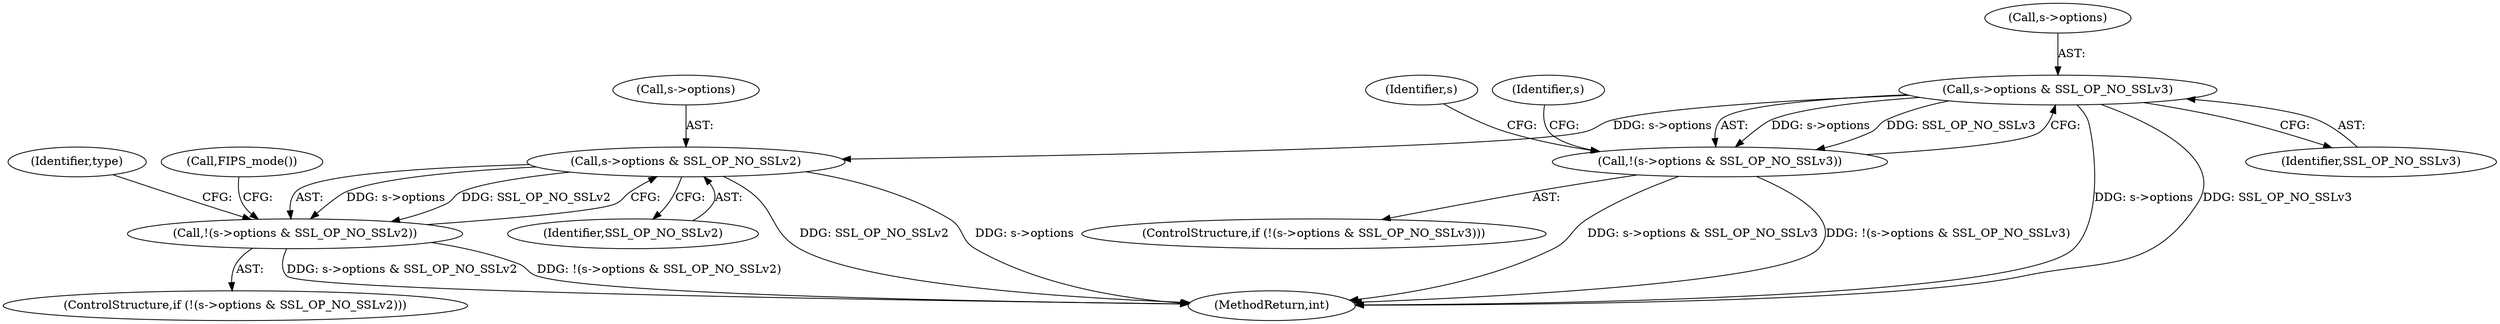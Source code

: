 digraph "0_openssl_b82924741b4bd590da890619be671f4635e46c2b@pointer" {
"1000346" [label="(Call,s->options & SSL_OP_NO_SSLv3)"];
"1000345" [label="(Call,!(s->options & SSL_OP_NO_SSLv3))"];
"1000365" [label="(Call,s->options & SSL_OP_NO_SSLv2)"];
"1000364" [label="(Call,!(s->options & SSL_OP_NO_SSLv2))"];
"1000365" [label="(Call,s->options & SSL_OP_NO_SSLv2)"];
"1000369" [label="(Identifier,SSL_OP_NO_SSLv2)"];
"1000346" [label="(Call,s->options & SSL_OP_NO_SSLv3)"];
"1000354" [label="(Identifier,s)"];
"1000344" [label="(ControlStructure,if (!(s->options & SSL_OP_NO_SSLv3)))"];
"1000366" [label="(Call,s->options)"];
"1001102" [label="(MethodReturn,int)"];
"1000367" [label="(Identifier,s)"];
"1000371" [label="(Identifier,type)"];
"1000364" [label="(Call,!(s->options & SSL_OP_NO_SSLv2))"];
"1000363" [label="(ControlStructure,if (!(s->options & SSL_OP_NO_SSLv2)))"];
"1000345" [label="(Call,!(s->options & SSL_OP_NO_SSLv3))"];
"1000347" [label="(Call,s->options)"];
"1000590" [label="(Call,FIPS_mode())"];
"1000350" [label="(Identifier,SSL_OP_NO_SSLv3)"];
"1000346" -> "1000345"  [label="AST: "];
"1000346" -> "1000350"  [label="CFG: "];
"1000347" -> "1000346"  [label="AST: "];
"1000350" -> "1000346"  [label="AST: "];
"1000345" -> "1000346"  [label="CFG: "];
"1000346" -> "1001102"  [label="DDG: s->options"];
"1000346" -> "1001102"  [label="DDG: SSL_OP_NO_SSLv3"];
"1000346" -> "1000345"  [label="DDG: s->options"];
"1000346" -> "1000345"  [label="DDG: SSL_OP_NO_SSLv3"];
"1000346" -> "1000365"  [label="DDG: s->options"];
"1000345" -> "1000344"  [label="AST: "];
"1000354" -> "1000345"  [label="CFG: "];
"1000367" -> "1000345"  [label="CFG: "];
"1000345" -> "1001102"  [label="DDG: s->options & SSL_OP_NO_SSLv3"];
"1000345" -> "1001102"  [label="DDG: !(s->options & SSL_OP_NO_SSLv3)"];
"1000365" -> "1000364"  [label="AST: "];
"1000365" -> "1000369"  [label="CFG: "];
"1000366" -> "1000365"  [label="AST: "];
"1000369" -> "1000365"  [label="AST: "];
"1000364" -> "1000365"  [label="CFG: "];
"1000365" -> "1001102"  [label="DDG: SSL_OP_NO_SSLv2"];
"1000365" -> "1001102"  [label="DDG: s->options"];
"1000365" -> "1000364"  [label="DDG: s->options"];
"1000365" -> "1000364"  [label="DDG: SSL_OP_NO_SSLv2"];
"1000364" -> "1000363"  [label="AST: "];
"1000371" -> "1000364"  [label="CFG: "];
"1000590" -> "1000364"  [label="CFG: "];
"1000364" -> "1001102"  [label="DDG: s->options & SSL_OP_NO_SSLv2"];
"1000364" -> "1001102"  [label="DDG: !(s->options & SSL_OP_NO_SSLv2)"];
}
